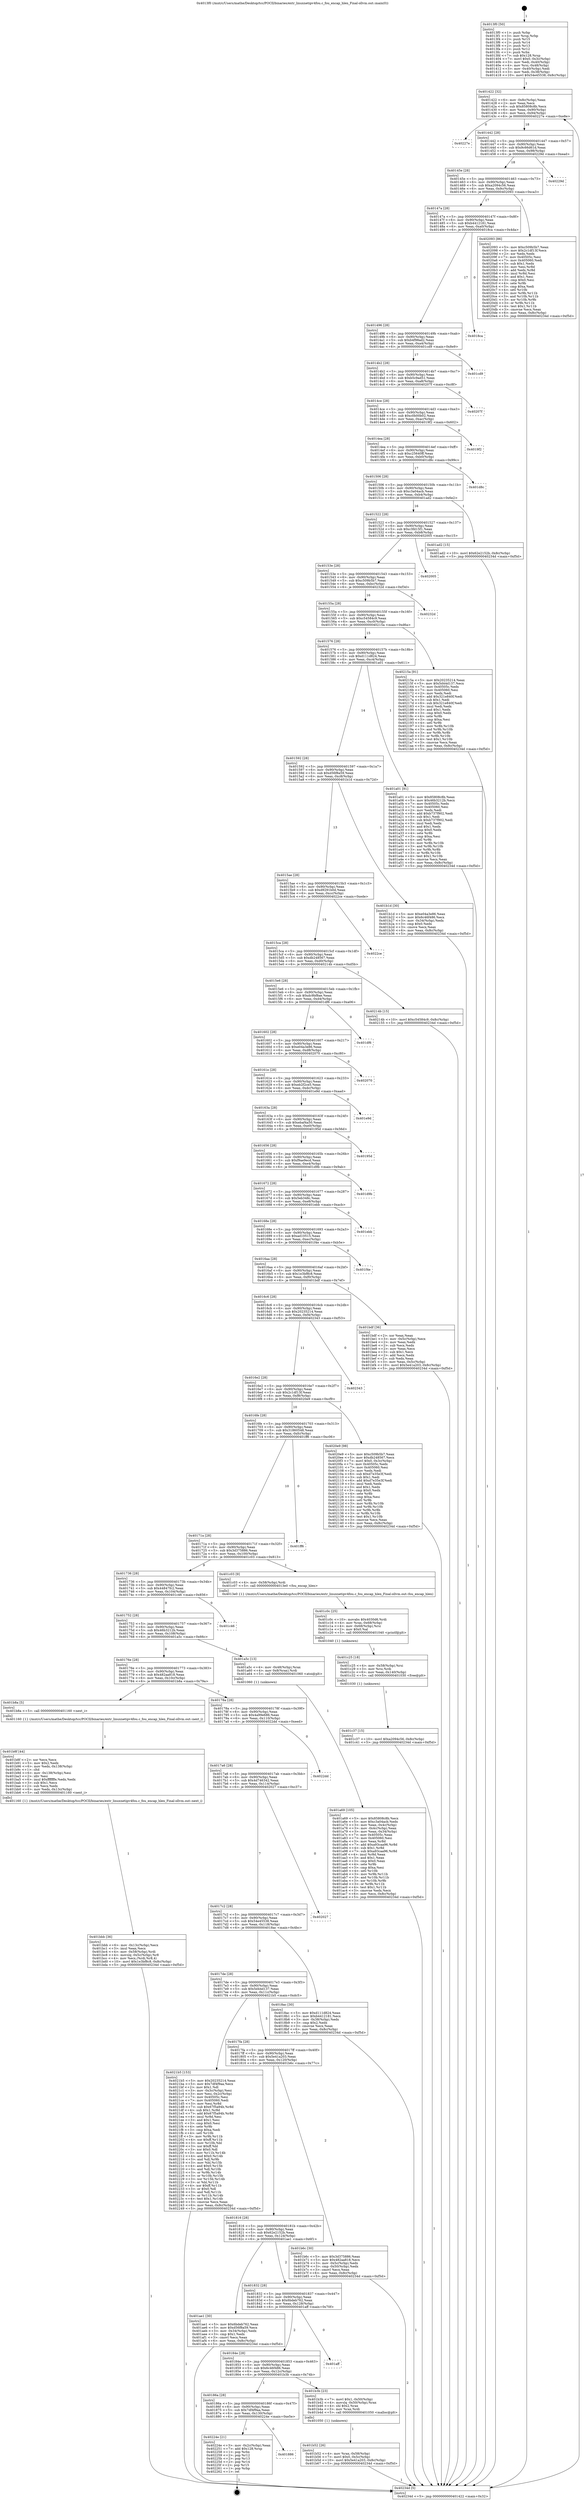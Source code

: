 digraph "0x4013f0" {
  label = "0x4013f0 (/mnt/c/Users/mathe/Desktop/tcc/POCII/binaries/extr_linuxnetipv4fou.c_fou_encap_hlen_Final-ollvm.out::main(0))"
  labelloc = "t"
  node[shape=record]

  Entry [label="",width=0.3,height=0.3,shape=circle,fillcolor=black,style=filled]
  "0x401422" [label="{
     0x401422 [32]\l
     | [instrs]\l
     &nbsp;&nbsp;0x401422 \<+6\>: mov -0x8c(%rbp),%eax\l
     &nbsp;&nbsp;0x401428 \<+2\>: mov %eax,%ecx\l
     &nbsp;&nbsp;0x40142a \<+6\>: sub $0x85808c8b,%ecx\l
     &nbsp;&nbsp;0x401430 \<+6\>: mov %eax,-0x90(%rbp)\l
     &nbsp;&nbsp;0x401436 \<+6\>: mov %ecx,-0x94(%rbp)\l
     &nbsp;&nbsp;0x40143c \<+6\>: je 000000000040227e \<main+0xe8e\>\l
  }"]
  "0x40227e" [label="{
     0x40227e\l
  }", style=dashed]
  "0x401442" [label="{
     0x401442 [28]\l
     | [instrs]\l
     &nbsp;&nbsp;0x401442 \<+5\>: jmp 0000000000401447 \<main+0x57\>\l
     &nbsp;&nbsp;0x401447 \<+6\>: mov -0x90(%rbp),%eax\l
     &nbsp;&nbsp;0x40144d \<+5\>: sub $0x9c66d61d,%eax\l
     &nbsp;&nbsp;0x401452 \<+6\>: mov %eax,-0x98(%rbp)\l
     &nbsp;&nbsp;0x401458 \<+6\>: je 000000000040229d \<main+0xead\>\l
  }"]
  Exit [label="",width=0.3,height=0.3,shape=circle,fillcolor=black,style=filled,peripheries=2]
  "0x40229d" [label="{
     0x40229d\l
  }", style=dashed]
  "0x40145e" [label="{
     0x40145e [28]\l
     | [instrs]\l
     &nbsp;&nbsp;0x40145e \<+5\>: jmp 0000000000401463 \<main+0x73\>\l
     &nbsp;&nbsp;0x401463 \<+6\>: mov -0x90(%rbp),%eax\l
     &nbsp;&nbsp;0x401469 \<+5\>: sub $0xa2094c56,%eax\l
     &nbsp;&nbsp;0x40146e \<+6\>: mov %eax,-0x9c(%rbp)\l
     &nbsp;&nbsp;0x401474 \<+6\>: je 0000000000402093 \<main+0xca3\>\l
  }"]
  "0x401886" [label="{
     0x401886\l
  }", style=dashed]
  "0x402093" [label="{
     0x402093 [86]\l
     | [instrs]\l
     &nbsp;&nbsp;0x402093 \<+5\>: mov $0xc509b5b7,%eax\l
     &nbsp;&nbsp;0x402098 \<+5\>: mov $0x2c1df13f,%ecx\l
     &nbsp;&nbsp;0x40209d \<+2\>: xor %edx,%edx\l
     &nbsp;&nbsp;0x40209f \<+7\>: mov 0x40505c,%esi\l
     &nbsp;&nbsp;0x4020a6 \<+7\>: mov 0x405060,%edi\l
     &nbsp;&nbsp;0x4020ad \<+3\>: sub $0x1,%edx\l
     &nbsp;&nbsp;0x4020b0 \<+3\>: mov %esi,%r8d\l
     &nbsp;&nbsp;0x4020b3 \<+3\>: add %edx,%r8d\l
     &nbsp;&nbsp;0x4020b6 \<+4\>: imul %r8d,%esi\l
     &nbsp;&nbsp;0x4020ba \<+3\>: and $0x1,%esi\l
     &nbsp;&nbsp;0x4020bd \<+3\>: cmp $0x0,%esi\l
     &nbsp;&nbsp;0x4020c0 \<+4\>: sete %r9b\l
     &nbsp;&nbsp;0x4020c4 \<+3\>: cmp $0xa,%edi\l
     &nbsp;&nbsp;0x4020c7 \<+4\>: setl %r10b\l
     &nbsp;&nbsp;0x4020cb \<+3\>: mov %r9b,%r11b\l
     &nbsp;&nbsp;0x4020ce \<+3\>: and %r10b,%r11b\l
     &nbsp;&nbsp;0x4020d1 \<+3\>: xor %r10b,%r9b\l
     &nbsp;&nbsp;0x4020d4 \<+3\>: or %r9b,%r11b\l
     &nbsp;&nbsp;0x4020d7 \<+4\>: test $0x1,%r11b\l
     &nbsp;&nbsp;0x4020db \<+3\>: cmovne %ecx,%eax\l
     &nbsp;&nbsp;0x4020de \<+6\>: mov %eax,-0x8c(%rbp)\l
     &nbsp;&nbsp;0x4020e4 \<+5\>: jmp 000000000040234d \<main+0xf5d\>\l
  }"]
  "0x40147a" [label="{
     0x40147a [28]\l
     | [instrs]\l
     &nbsp;&nbsp;0x40147a \<+5\>: jmp 000000000040147f \<main+0x8f\>\l
     &nbsp;&nbsp;0x40147f \<+6\>: mov -0x90(%rbp),%eax\l
     &nbsp;&nbsp;0x401485 \<+5\>: sub $0xb4412181,%eax\l
     &nbsp;&nbsp;0x40148a \<+6\>: mov %eax,-0xa0(%rbp)\l
     &nbsp;&nbsp;0x401490 \<+6\>: je 00000000004018ca \<main+0x4da\>\l
  }"]
  "0x40224e" [label="{
     0x40224e [21]\l
     | [instrs]\l
     &nbsp;&nbsp;0x40224e \<+3\>: mov -0x2c(%rbp),%eax\l
     &nbsp;&nbsp;0x402251 \<+7\>: add $0x128,%rsp\l
     &nbsp;&nbsp;0x402258 \<+1\>: pop %rbx\l
     &nbsp;&nbsp;0x402259 \<+2\>: pop %r12\l
     &nbsp;&nbsp;0x40225b \<+2\>: pop %r13\l
     &nbsp;&nbsp;0x40225d \<+2\>: pop %r14\l
     &nbsp;&nbsp;0x40225f \<+2\>: pop %r15\l
     &nbsp;&nbsp;0x402261 \<+1\>: pop %rbp\l
     &nbsp;&nbsp;0x402262 \<+1\>: ret\l
  }"]
  "0x4018ca" [label="{
     0x4018ca\l
  }", style=dashed]
  "0x401496" [label="{
     0x401496 [28]\l
     | [instrs]\l
     &nbsp;&nbsp;0x401496 \<+5\>: jmp 000000000040149b \<main+0xab\>\l
     &nbsp;&nbsp;0x40149b \<+6\>: mov -0x90(%rbp),%eax\l
     &nbsp;&nbsp;0x4014a1 \<+5\>: sub $0xb4f98ad2,%eax\l
     &nbsp;&nbsp;0x4014a6 \<+6\>: mov %eax,-0xa4(%rbp)\l
     &nbsp;&nbsp;0x4014ac \<+6\>: je 0000000000401cd9 \<main+0x8e9\>\l
  }"]
  "0x401c37" [label="{
     0x401c37 [15]\l
     | [instrs]\l
     &nbsp;&nbsp;0x401c37 \<+10\>: movl $0xa2094c56,-0x8c(%rbp)\l
     &nbsp;&nbsp;0x401c41 \<+5\>: jmp 000000000040234d \<main+0xf5d\>\l
  }"]
  "0x401cd9" [label="{
     0x401cd9\l
  }", style=dashed]
  "0x4014b2" [label="{
     0x4014b2 [28]\l
     | [instrs]\l
     &nbsp;&nbsp;0x4014b2 \<+5\>: jmp 00000000004014b7 \<main+0xc7\>\l
     &nbsp;&nbsp;0x4014b7 \<+6\>: mov -0x90(%rbp),%eax\l
     &nbsp;&nbsp;0x4014bd \<+5\>: sub $0xb5c9ad51,%eax\l
     &nbsp;&nbsp;0x4014c2 \<+6\>: mov %eax,-0xa8(%rbp)\l
     &nbsp;&nbsp;0x4014c8 \<+6\>: je 000000000040207f \<main+0xc8f\>\l
  }"]
  "0x401c25" [label="{
     0x401c25 [18]\l
     | [instrs]\l
     &nbsp;&nbsp;0x401c25 \<+4\>: mov -0x58(%rbp),%rsi\l
     &nbsp;&nbsp;0x401c29 \<+3\>: mov %rsi,%rdi\l
     &nbsp;&nbsp;0x401c2c \<+6\>: mov %eax,-0x140(%rbp)\l
     &nbsp;&nbsp;0x401c32 \<+5\>: call 0000000000401030 \<free@plt\>\l
     | [calls]\l
     &nbsp;&nbsp;0x401030 \{1\} (unknown)\l
  }"]
  "0x40207f" [label="{
     0x40207f\l
  }", style=dashed]
  "0x4014ce" [label="{
     0x4014ce [28]\l
     | [instrs]\l
     &nbsp;&nbsp;0x4014ce \<+5\>: jmp 00000000004014d3 \<main+0xe3\>\l
     &nbsp;&nbsp;0x4014d3 \<+6\>: mov -0x90(%rbp),%eax\l
     &nbsp;&nbsp;0x4014d9 \<+5\>: sub $0xc0b00b02,%eax\l
     &nbsp;&nbsp;0x4014de \<+6\>: mov %eax,-0xac(%rbp)\l
     &nbsp;&nbsp;0x4014e4 \<+6\>: je 00000000004019f2 \<main+0x602\>\l
  }"]
  "0x401c0c" [label="{
     0x401c0c [25]\l
     | [instrs]\l
     &nbsp;&nbsp;0x401c0c \<+10\>: movabs $0x4030d6,%rdi\l
     &nbsp;&nbsp;0x401c16 \<+4\>: mov %rax,-0x68(%rbp)\l
     &nbsp;&nbsp;0x401c1a \<+4\>: mov -0x68(%rbp),%rsi\l
     &nbsp;&nbsp;0x401c1e \<+2\>: mov $0x0,%al\l
     &nbsp;&nbsp;0x401c20 \<+5\>: call 0000000000401040 \<printf@plt\>\l
     | [calls]\l
     &nbsp;&nbsp;0x401040 \{1\} (unknown)\l
  }"]
  "0x4019f2" [label="{
     0x4019f2\l
  }", style=dashed]
  "0x4014ea" [label="{
     0x4014ea [28]\l
     | [instrs]\l
     &nbsp;&nbsp;0x4014ea \<+5\>: jmp 00000000004014ef \<main+0xff\>\l
     &nbsp;&nbsp;0x4014ef \<+6\>: mov -0x90(%rbp),%eax\l
     &nbsp;&nbsp;0x4014f5 \<+5\>: sub $0xc25640ff,%eax\l
     &nbsp;&nbsp;0x4014fa \<+6\>: mov %eax,-0xb0(%rbp)\l
     &nbsp;&nbsp;0x401500 \<+6\>: je 0000000000401d8c \<main+0x99c\>\l
  }"]
  "0x401bbb" [label="{
     0x401bbb [36]\l
     | [instrs]\l
     &nbsp;&nbsp;0x401bbb \<+6\>: mov -0x13c(%rbp),%ecx\l
     &nbsp;&nbsp;0x401bc1 \<+3\>: imul %eax,%ecx\l
     &nbsp;&nbsp;0x401bc4 \<+4\>: mov -0x58(%rbp),%rdi\l
     &nbsp;&nbsp;0x401bc8 \<+4\>: movslq -0x5c(%rbp),%r8\l
     &nbsp;&nbsp;0x401bcc \<+4\>: mov %ecx,(%rdi,%r8,4)\l
     &nbsp;&nbsp;0x401bd0 \<+10\>: movl $0x1e3bf8c8,-0x8c(%rbp)\l
     &nbsp;&nbsp;0x401bda \<+5\>: jmp 000000000040234d \<main+0xf5d\>\l
  }"]
  "0x401d8c" [label="{
     0x401d8c\l
  }", style=dashed]
  "0x401506" [label="{
     0x401506 [28]\l
     | [instrs]\l
     &nbsp;&nbsp;0x401506 \<+5\>: jmp 000000000040150b \<main+0x11b\>\l
     &nbsp;&nbsp;0x40150b \<+6\>: mov -0x90(%rbp),%eax\l
     &nbsp;&nbsp;0x401511 \<+5\>: sub $0xc3a04acb,%eax\l
     &nbsp;&nbsp;0x401516 \<+6\>: mov %eax,-0xb4(%rbp)\l
     &nbsp;&nbsp;0x40151c \<+6\>: je 0000000000401ad2 \<main+0x6e2\>\l
  }"]
  "0x401b8f" [label="{
     0x401b8f [44]\l
     | [instrs]\l
     &nbsp;&nbsp;0x401b8f \<+2\>: xor %ecx,%ecx\l
     &nbsp;&nbsp;0x401b91 \<+5\>: mov $0x2,%edx\l
     &nbsp;&nbsp;0x401b96 \<+6\>: mov %edx,-0x138(%rbp)\l
     &nbsp;&nbsp;0x401b9c \<+1\>: cltd\l
     &nbsp;&nbsp;0x401b9d \<+6\>: mov -0x138(%rbp),%esi\l
     &nbsp;&nbsp;0x401ba3 \<+2\>: idiv %esi\l
     &nbsp;&nbsp;0x401ba5 \<+6\>: imul $0xfffffffe,%edx,%edx\l
     &nbsp;&nbsp;0x401bab \<+3\>: sub $0x1,%ecx\l
     &nbsp;&nbsp;0x401bae \<+2\>: sub %ecx,%edx\l
     &nbsp;&nbsp;0x401bb0 \<+6\>: mov %edx,-0x13c(%rbp)\l
     &nbsp;&nbsp;0x401bb6 \<+5\>: call 0000000000401160 \<next_i\>\l
     | [calls]\l
     &nbsp;&nbsp;0x401160 \{1\} (/mnt/c/Users/mathe/Desktop/tcc/POCII/binaries/extr_linuxnetipv4fou.c_fou_encap_hlen_Final-ollvm.out::next_i)\l
  }"]
  "0x401ad2" [label="{
     0x401ad2 [15]\l
     | [instrs]\l
     &nbsp;&nbsp;0x401ad2 \<+10\>: movl $0x62e2152b,-0x8c(%rbp)\l
     &nbsp;&nbsp;0x401adc \<+5\>: jmp 000000000040234d \<main+0xf5d\>\l
  }"]
  "0x401522" [label="{
     0x401522 [28]\l
     | [instrs]\l
     &nbsp;&nbsp;0x401522 \<+5\>: jmp 0000000000401527 \<main+0x137\>\l
     &nbsp;&nbsp;0x401527 \<+6\>: mov -0x90(%rbp),%eax\l
     &nbsp;&nbsp;0x40152d \<+5\>: sub $0xc3fd15f1,%eax\l
     &nbsp;&nbsp;0x401532 \<+6\>: mov %eax,-0xb8(%rbp)\l
     &nbsp;&nbsp;0x401538 \<+6\>: je 0000000000402005 \<main+0xc15\>\l
  }"]
  "0x401b52" [label="{
     0x401b52 [26]\l
     | [instrs]\l
     &nbsp;&nbsp;0x401b52 \<+4\>: mov %rax,-0x58(%rbp)\l
     &nbsp;&nbsp;0x401b56 \<+7\>: movl $0x0,-0x5c(%rbp)\l
     &nbsp;&nbsp;0x401b5d \<+10\>: movl $0x5e41a203,-0x8c(%rbp)\l
     &nbsp;&nbsp;0x401b67 \<+5\>: jmp 000000000040234d \<main+0xf5d\>\l
  }"]
  "0x402005" [label="{
     0x402005\l
  }", style=dashed]
  "0x40153e" [label="{
     0x40153e [28]\l
     | [instrs]\l
     &nbsp;&nbsp;0x40153e \<+5\>: jmp 0000000000401543 \<main+0x153\>\l
     &nbsp;&nbsp;0x401543 \<+6\>: mov -0x90(%rbp),%eax\l
     &nbsp;&nbsp;0x401549 \<+5\>: sub $0xc509b5b7,%eax\l
     &nbsp;&nbsp;0x40154e \<+6\>: mov %eax,-0xbc(%rbp)\l
     &nbsp;&nbsp;0x401554 \<+6\>: je 000000000040232d \<main+0xf3d\>\l
  }"]
  "0x40186a" [label="{
     0x40186a [28]\l
     | [instrs]\l
     &nbsp;&nbsp;0x40186a \<+5\>: jmp 000000000040186f \<main+0x47f\>\l
     &nbsp;&nbsp;0x40186f \<+6\>: mov -0x90(%rbp),%eax\l
     &nbsp;&nbsp;0x401875 \<+5\>: sub $0x7df4f9aa,%eax\l
     &nbsp;&nbsp;0x40187a \<+6\>: mov %eax,-0x130(%rbp)\l
     &nbsp;&nbsp;0x401880 \<+6\>: je 000000000040224e \<main+0xe5e\>\l
  }"]
  "0x40232d" [label="{
     0x40232d\l
  }", style=dashed]
  "0x40155a" [label="{
     0x40155a [28]\l
     | [instrs]\l
     &nbsp;&nbsp;0x40155a \<+5\>: jmp 000000000040155f \<main+0x16f\>\l
     &nbsp;&nbsp;0x40155f \<+6\>: mov -0x90(%rbp),%eax\l
     &nbsp;&nbsp;0x401565 \<+5\>: sub $0xc54584c9,%eax\l
     &nbsp;&nbsp;0x40156a \<+6\>: mov %eax,-0xc0(%rbp)\l
     &nbsp;&nbsp;0x401570 \<+6\>: je 000000000040215a \<main+0xd6a\>\l
  }"]
  "0x401b3b" [label="{
     0x401b3b [23]\l
     | [instrs]\l
     &nbsp;&nbsp;0x401b3b \<+7\>: movl $0x1,-0x50(%rbp)\l
     &nbsp;&nbsp;0x401b42 \<+4\>: movslq -0x50(%rbp),%rax\l
     &nbsp;&nbsp;0x401b46 \<+4\>: shl $0x2,%rax\l
     &nbsp;&nbsp;0x401b4a \<+3\>: mov %rax,%rdi\l
     &nbsp;&nbsp;0x401b4d \<+5\>: call 0000000000401050 \<malloc@plt\>\l
     | [calls]\l
     &nbsp;&nbsp;0x401050 \{1\} (unknown)\l
  }"]
  "0x40215a" [label="{
     0x40215a [91]\l
     | [instrs]\l
     &nbsp;&nbsp;0x40215a \<+5\>: mov $0x20235214,%eax\l
     &nbsp;&nbsp;0x40215f \<+5\>: mov $0x5d44d137,%ecx\l
     &nbsp;&nbsp;0x402164 \<+7\>: mov 0x40505c,%edx\l
     &nbsp;&nbsp;0x40216b \<+7\>: mov 0x405060,%esi\l
     &nbsp;&nbsp;0x402172 \<+2\>: mov %edx,%edi\l
     &nbsp;&nbsp;0x402174 \<+6\>: add $0x321e840f,%edi\l
     &nbsp;&nbsp;0x40217a \<+3\>: sub $0x1,%edi\l
     &nbsp;&nbsp;0x40217d \<+6\>: sub $0x321e840f,%edi\l
     &nbsp;&nbsp;0x402183 \<+3\>: imul %edi,%edx\l
     &nbsp;&nbsp;0x402186 \<+3\>: and $0x1,%edx\l
     &nbsp;&nbsp;0x402189 \<+3\>: cmp $0x0,%edx\l
     &nbsp;&nbsp;0x40218c \<+4\>: sete %r8b\l
     &nbsp;&nbsp;0x402190 \<+3\>: cmp $0xa,%esi\l
     &nbsp;&nbsp;0x402193 \<+4\>: setl %r9b\l
     &nbsp;&nbsp;0x402197 \<+3\>: mov %r8b,%r10b\l
     &nbsp;&nbsp;0x40219a \<+3\>: and %r9b,%r10b\l
     &nbsp;&nbsp;0x40219d \<+3\>: xor %r9b,%r8b\l
     &nbsp;&nbsp;0x4021a0 \<+3\>: or %r8b,%r10b\l
     &nbsp;&nbsp;0x4021a3 \<+4\>: test $0x1,%r10b\l
     &nbsp;&nbsp;0x4021a7 \<+3\>: cmovne %ecx,%eax\l
     &nbsp;&nbsp;0x4021aa \<+6\>: mov %eax,-0x8c(%rbp)\l
     &nbsp;&nbsp;0x4021b0 \<+5\>: jmp 000000000040234d \<main+0xf5d\>\l
  }"]
  "0x401576" [label="{
     0x401576 [28]\l
     | [instrs]\l
     &nbsp;&nbsp;0x401576 \<+5\>: jmp 000000000040157b \<main+0x18b\>\l
     &nbsp;&nbsp;0x40157b \<+6\>: mov -0x90(%rbp),%eax\l
     &nbsp;&nbsp;0x401581 \<+5\>: sub $0xd111d824,%eax\l
     &nbsp;&nbsp;0x401586 \<+6\>: mov %eax,-0xc4(%rbp)\l
     &nbsp;&nbsp;0x40158c \<+6\>: je 0000000000401a01 \<main+0x611\>\l
  }"]
  "0x40184e" [label="{
     0x40184e [28]\l
     | [instrs]\l
     &nbsp;&nbsp;0x40184e \<+5\>: jmp 0000000000401853 \<main+0x463\>\l
     &nbsp;&nbsp;0x401853 \<+6\>: mov -0x90(%rbp),%eax\l
     &nbsp;&nbsp;0x401859 \<+5\>: sub $0x6c46f486,%eax\l
     &nbsp;&nbsp;0x40185e \<+6\>: mov %eax,-0x12c(%rbp)\l
     &nbsp;&nbsp;0x401864 \<+6\>: je 0000000000401b3b \<main+0x74b\>\l
  }"]
  "0x401a01" [label="{
     0x401a01 [91]\l
     | [instrs]\l
     &nbsp;&nbsp;0x401a01 \<+5\>: mov $0x85808c8b,%eax\l
     &nbsp;&nbsp;0x401a06 \<+5\>: mov $0x46b3212b,%ecx\l
     &nbsp;&nbsp;0x401a0b \<+7\>: mov 0x40505c,%edx\l
     &nbsp;&nbsp;0x401a12 \<+7\>: mov 0x405060,%esi\l
     &nbsp;&nbsp;0x401a19 \<+2\>: mov %edx,%edi\l
     &nbsp;&nbsp;0x401a1b \<+6\>: add $0xb737f902,%edi\l
     &nbsp;&nbsp;0x401a21 \<+3\>: sub $0x1,%edi\l
     &nbsp;&nbsp;0x401a24 \<+6\>: sub $0xb737f902,%edi\l
     &nbsp;&nbsp;0x401a2a \<+3\>: imul %edi,%edx\l
     &nbsp;&nbsp;0x401a2d \<+3\>: and $0x1,%edx\l
     &nbsp;&nbsp;0x401a30 \<+3\>: cmp $0x0,%edx\l
     &nbsp;&nbsp;0x401a33 \<+4\>: sete %r8b\l
     &nbsp;&nbsp;0x401a37 \<+3\>: cmp $0xa,%esi\l
     &nbsp;&nbsp;0x401a3a \<+4\>: setl %r9b\l
     &nbsp;&nbsp;0x401a3e \<+3\>: mov %r8b,%r10b\l
     &nbsp;&nbsp;0x401a41 \<+3\>: and %r9b,%r10b\l
     &nbsp;&nbsp;0x401a44 \<+3\>: xor %r9b,%r8b\l
     &nbsp;&nbsp;0x401a47 \<+3\>: or %r8b,%r10b\l
     &nbsp;&nbsp;0x401a4a \<+4\>: test $0x1,%r10b\l
     &nbsp;&nbsp;0x401a4e \<+3\>: cmovne %ecx,%eax\l
     &nbsp;&nbsp;0x401a51 \<+6\>: mov %eax,-0x8c(%rbp)\l
     &nbsp;&nbsp;0x401a57 \<+5\>: jmp 000000000040234d \<main+0xf5d\>\l
  }"]
  "0x401592" [label="{
     0x401592 [28]\l
     | [instrs]\l
     &nbsp;&nbsp;0x401592 \<+5\>: jmp 0000000000401597 \<main+0x1a7\>\l
     &nbsp;&nbsp;0x401597 \<+6\>: mov -0x90(%rbp),%eax\l
     &nbsp;&nbsp;0x40159d \<+5\>: sub $0xd56f8a59,%eax\l
     &nbsp;&nbsp;0x4015a2 \<+6\>: mov %eax,-0xc8(%rbp)\l
     &nbsp;&nbsp;0x4015a8 \<+6\>: je 0000000000401b1d \<main+0x72d\>\l
  }"]
  "0x401aff" [label="{
     0x401aff\l
  }", style=dashed]
  "0x401b1d" [label="{
     0x401b1d [30]\l
     | [instrs]\l
     &nbsp;&nbsp;0x401b1d \<+5\>: mov $0xe04a3e86,%eax\l
     &nbsp;&nbsp;0x401b22 \<+5\>: mov $0x6c46f486,%ecx\l
     &nbsp;&nbsp;0x401b27 \<+3\>: mov -0x34(%rbp),%edx\l
     &nbsp;&nbsp;0x401b2a \<+3\>: cmp $0x0,%edx\l
     &nbsp;&nbsp;0x401b2d \<+3\>: cmove %ecx,%eax\l
     &nbsp;&nbsp;0x401b30 \<+6\>: mov %eax,-0x8c(%rbp)\l
     &nbsp;&nbsp;0x401b36 \<+5\>: jmp 000000000040234d \<main+0xf5d\>\l
  }"]
  "0x4015ae" [label="{
     0x4015ae [28]\l
     | [instrs]\l
     &nbsp;&nbsp;0x4015ae \<+5\>: jmp 00000000004015b3 \<main+0x1c3\>\l
     &nbsp;&nbsp;0x4015b3 \<+6\>: mov -0x90(%rbp),%eax\l
     &nbsp;&nbsp;0x4015b9 \<+5\>: sub $0xd9291b0d,%eax\l
     &nbsp;&nbsp;0x4015be \<+6\>: mov %eax,-0xcc(%rbp)\l
     &nbsp;&nbsp;0x4015c4 \<+6\>: je 00000000004022ce \<main+0xede\>\l
  }"]
  "0x401832" [label="{
     0x401832 [28]\l
     | [instrs]\l
     &nbsp;&nbsp;0x401832 \<+5\>: jmp 0000000000401837 \<main+0x447\>\l
     &nbsp;&nbsp;0x401837 \<+6\>: mov -0x90(%rbp),%eax\l
     &nbsp;&nbsp;0x40183d \<+5\>: sub $0x6bdeb762,%eax\l
     &nbsp;&nbsp;0x401842 \<+6\>: mov %eax,-0x128(%rbp)\l
     &nbsp;&nbsp;0x401848 \<+6\>: je 0000000000401aff \<main+0x70f\>\l
  }"]
  "0x4022ce" [label="{
     0x4022ce\l
  }", style=dashed]
  "0x4015ca" [label="{
     0x4015ca [28]\l
     | [instrs]\l
     &nbsp;&nbsp;0x4015ca \<+5\>: jmp 00000000004015cf \<main+0x1df\>\l
     &nbsp;&nbsp;0x4015cf \<+6\>: mov -0x90(%rbp),%eax\l
     &nbsp;&nbsp;0x4015d5 \<+5\>: sub $0xdb248567,%eax\l
     &nbsp;&nbsp;0x4015da \<+6\>: mov %eax,-0xd0(%rbp)\l
     &nbsp;&nbsp;0x4015e0 \<+6\>: je 000000000040214b \<main+0xd5b\>\l
  }"]
  "0x401ae1" [label="{
     0x401ae1 [30]\l
     | [instrs]\l
     &nbsp;&nbsp;0x401ae1 \<+5\>: mov $0x6bdeb762,%eax\l
     &nbsp;&nbsp;0x401ae6 \<+5\>: mov $0xd56f8a59,%ecx\l
     &nbsp;&nbsp;0x401aeb \<+3\>: mov -0x34(%rbp),%edx\l
     &nbsp;&nbsp;0x401aee \<+3\>: cmp $0x1,%edx\l
     &nbsp;&nbsp;0x401af1 \<+3\>: cmovl %ecx,%eax\l
     &nbsp;&nbsp;0x401af4 \<+6\>: mov %eax,-0x8c(%rbp)\l
     &nbsp;&nbsp;0x401afa \<+5\>: jmp 000000000040234d \<main+0xf5d\>\l
  }"]
  "0x40214b" [label="{
     0x40214b [15]\l
     | [instrs]\l
     &nbsp;&nbsp;0x40214b \<+10\>: movl $0xc54584c9,-0x8c(%rbp)\l
     &nbsp;&nbsp;0x402155 \<+5\>: jmp 000000000040234d \<main+0xf5d\>\l
  }"]
  "0x4015e6" [label="{
     0x4015e6 [28]\l
     | [instrs]\l
     &nbsp;&nbsp;0x4015e6 \<+5\>: jmp 00000000004015eb \<main+0x1fb\>\l
     &nbsp;&nbsp;0x4015eb \<+6\>: mov -0x90(%rbp),%eax\l
     &nbsp;&nbsp;0x4015f1 \<+5\>: sub $0xdc9bf8ae,%eax\l
     &nbsp;&nbsp;0x4015f6 \<+6\>: mov %eax,-0xd4(%rbp)\l
     &nbsp;&nbsp;0x4015fc \<+6\>: je 0000000000401df6 \<main+0xa06\>\l
  }"]
  "0x401816" [label="{
     0x401816 [28]\l
     | [instrs]\l
     &nbsp;&nbsp;0x401816 \<+5\>: jmp 000000000040181b \<main+0x42b\>\l
     &nbsp;&nbsp;0x40181b \<+6\>: mov -0x90(%rbp),%eax\l
     &nbsp;&nbsp;0x401821 \<+5\>: sub $0x62e2152b,%eax\l
     &nbsp;&nbsp;0x401826 \<+6\>: mov %eax,-0x124(%rbp)\l
     &nbsp;&nbsp;0x40182c \<+6\>: je 0000000000401ae1 \<main+0x6f1\>\l
  }"]
  "0x401df6" [label="{
     0x401df6\l
  }", style=dashed]
  "0x401602" [label="{
     0x401602 [28]\l
     | [instrs]\l
     &nbsp;&nbsp;0x401602 \<+5\>: jmp 0000000000401607 \<main+0x217\>\l
     &nbsp;&nbsp;0x401607 \<+6\>: mov -0x90(%rbp),%eax\l
     &nbsp;&nbsp;0x40160d \<+5\>: sub $0xe04a3e86,%eax\l
     &nbsp;&nbsp;0x401612 \<+6\>: mov %eax,-0xd8(%rbp)\l
     &nbsp;&nbsp;0x401618 \<+6\>: je 0000000000402070 \<main+0xc80\>\l
  }"]
  "0x401b6c" [label="{
     0x401b6c [30]\l
     | [instrs]\l
     &nbsp;&nbsp;0x401b6c \<+5\>: mov $0x3d375886,%eax\l
     &nbsp;&nbsp;0x401b71 \<+5\>: mov $0x482aa818,%ecx\l
     &nbsp;&nbsp;0x401b76 \<+3\>: mov -0x5c(%rbp),%edx\l
     &nbsp;&nbsp;0x401b79 \<+3\>: cmp -0x50(%rbp),%edx\l
     &nbsp;&nbsp;0x401b7c \<+3\>: cmovl %ecx,%eax\l
     &nbsp;&nbsp;0x401b7f \<+6\>: mov %eax,-0x8c(%rbp)\l
     &nbsp;&nbsp;0x401b85 \<+5\>: jmp 000000000040234d \<main+0xf5d\>\l
  }"]
  "0x402070" [label="{
     0x402070\l
  }", style=dashed]
  "0x40161e" [label="{
     0x40161e [28]\l
     | [instrs]\l
     &nbsp;&nbsp;0x40161e \<+5\>: jmp 0000000000401623 \<main+0x233\>\l
     &nbsp;&nbsp;0x401623 \<+6\>: mov -0x90(%rbp),%eax\l
     &nbsp;&nbsp;0x401629 \<+5\>: sub $0xeb2f2ce5,%eax\l
     &nbsp;&nbsp;0x40162e \<+6\>: mov %eax,-0xdc(%rbp)\l
     &nbsp;&nbsp;0x401634 \<+6\>: je 0000000000401e9d \<main+0xaad\>\l
  }"]
  "0x4017fa" [label="{
     0x4017fa [28]\l
     | [instrs]\l
     &nbsp;&nbsp;0x4017fa \<+5\>: jmp 00000000004017ff \<main+0x40f\>\l
     &nbsp;&nbsp;0x4017ff \<+6\>: mov -0x90(%rbp),%eax\l
     &nbsp;&nbsp;0x401805 \<+5\>: sub $0x5e41a203,%eax\l
     &nbsp;&nbsp;0x40180a \<+6\>: mov %eax,-0x120(%rbp)\l
     &nbsp;&nbsp;0x401810 \<+6\>: je 0000000000401b6c \<main+0x77c\>\l
  }"]
  "0x401e9d" [label="{
     0x401e9d\l
  }", style=dashed]
  "0x40163a" [label="{
     0x40163a [28]\l
     | [instrs]\l
     &nbsp;&nbsp;0x40163a \<+5\>: jmp 000000000040163f \<main+0x24f\>\l
     &nbsp;&nbsp;0x40163f \<+6\>: mov -0x90(%rbp),%eax\l
     &nbsp;&nbsp;0x401645 \<+5\>: sub $0xebaf4a50,%eax\l
     &nbsp;&nbsp;0x40164a \<+6\>: mov %eax,-0xe0(%rbp)\l
     &nbsp;&nbsp;0x401650 \<+6\>: je 000000000040195d \<main+0x56d\>\l
  }"]
  "0x4021b5" [label="{
     0x4021b5 [153]\l
     | [instrs]\l
     &nbsp;&nbsp;0x4021b5 \<+5\>: mov $0x20235214,%eax\l
     &nbsp;&nbsp;0x4021ba \<+5\>: mov $0x7df4f9aa,%ecx\l
     &nbsp;&nbsp;0x4021bf \<+2\>: mov $0x1,%dl\l
     &nbsp;&nbsp;0x4021c1 \<+3\>: mov -0x3c(%rbp),%esi\l
     &nbsp;&nbsp;0x4021c4 \<+3\>: mov %esi,-0x2c(%rbp)\l
     &nbsp;&nbsp;0x4021c7 \<+7\>: mov 0x40505c,%esi\l
     &nbsp;&nbsp;0x4021ce \<+7\>: mov 0x405060,%edi\l
     &nbsp;&nbsp;0x4021d5 \<+3\>: mov %esi,%r8d\l
     &nbsp;&nbsp;0x4021d8 \<+7\>: sub $0x67f5a94b,%r8d\l
     &nbsp;&nbsp;0x4021df \<+4\>: sub $0x1,%r8d\l
     &nbsp;&nbsp;0x4021e3 \<+7\>: add $0x67f5a94b,%r8d\l
     &nbsp;&nbsp;0x4021ea \<+4\>: imul %r8d,%esi\l
     &nbsp;&nbsp;0x4021ee \<+3\>: and $0x1,%esi\l
     &nbsp;&nbsp;0x4021f1 \<+3\>: cmp $0x0,%esi\l
     &nbsp;&nbsp;0x4021f4 \<+4\>: sete %r9b\l
     &nbsp;&nbsp;0x4021f8 \<+3\>: cmp $0xa,%edi\l
     &nbsp;&nbsp;0x4021fb \<+4\>: setl %r10b\l
     &nbsp;&nbsp;0x4021ff \<+3\>: mov %r9b,%r11b\l
     &nbsp;&nbsp;0x402202 \<+4\>: xor $0xff,%r11b\l
     &nbsp;&nbsp;0x402206 \<+3\>: mov %r10b,%bl\l
     &nbsp;&nbsp;0x402209 \<+3\>: xor $0xff,%bl\l
     &nbsp;&nbsp;0x40220c \<+3\>: xor $0x0,%dl\l
     &nbsp;&nbsp;0x40220f \<+3\>: mov %r11b,%r14b\l
     &nbsp;&nbsp;0x402212 \<+4\>: and $0x0,%r14b\l
     &nbsp;&nbsp;0x402216 \<+3\>: and %dl,%r9b\l
     &nbsp;&nbsp;0x402219 \<+3\>: mov %bl,%r15b\l
     &nbsp;&nbsp;0x40221c \<+4\>: and $0x0,%r15b\l
     &nbsp;&nbsp;0x402220 \<+3\>: and %dl,%r10b\l
     &nbsp;&nbsp;0x402223 \<+3\>: or %r9b,%r14b\l
     &nbsp;&nbsp;0x402226 \<+3\>: or %r10b,%r15b\l
     &nbsp;&nbsp;0x402229 \<+3\>: xor %r15b,%r14b\l
     &nbsp;&nbsp;0x40222c \<+3\>: or %bl,%r11b\l
     &nbsp;&nbsp;0x40222f \<+4\>: xor $0xff,%r11b\l
     &nbsp;&nbsp;0x402233 \<+3\>: or $0x0,%dl\l
     &nbsp;&nbsp;0x402236 \<+3\>: and %dl,%r11b\l
     &nbsp;&nbsp;0x402239 \<+3\>: or %r11b,%r14b\l
     &nbsp;&nbsp;0x40223c \<+4\>: test $0x1,%r14b\l
     &nbsp;&nbsp;0x402240 \<+3\>: cmovne %ecx,%eax\l
     &nbsp;&nbsp;0x402243 \<+6\>: mov %eax,-0x8c(%rbp)\l
     &nbsp;&nbsp;0x402249 \<+5\>: jmp 000000000040234d \<main+0xf5d\>\l
  }"]
  "0x40195d" [label="{
     0x40195d\l
  }", style=dashed]
  "0x401656" [label="{
     0x401656 [28]\l
     | [instrs]\l
     &nbsp;&nbsp;0x401656 \<+5\>: jmp 000000000040165b \<main+0x26b\>\l
     &nbsp;&nbsp;0x40165b \<+6\>: mov -0x90(%rbp),%eax\l
     &nbsp;&nbsp;0x401661 \<+5\>: sub $0xf9ae9ecd,%eax\l
     &nbsp;&nbsp;0x401666 \<+6\>: mov %eax,-0xe4(%rbp)\l
     &nbsp;&nbsp;0x40166c \<+6\>: je 0000000000401d9b \<main+0x9ab\>\l
  }"]
  "0x401a69" [label="{
     0x401a69 [105]\l
     | [instrs]\l
     &nbsp;&nbsp;0x401a69 \<+5\>: mov $0x85808c8b,%ecx\l
     &nbsp;&nbsp;0x401a6e \<+5\>: mov $0xc3a04acb,%edx\l
     &nbsp;&nbsp;0x401a73 \<+3\>: mov %eax,-0x4c(%rbp)\l
     &nbsp;&nbsp;0x401a76 \<+3\>: mov -0x4c(%rbp),%eax\l
     &nbsp;&nbsp;0x401a79 \<+3\>: mov %eax,-0x34(%rbp)\l
     &nbsp;&nbsp;0x401a7c \<+7\>: mov 0x40505c,%eax\l
     &nbsp;&nbsp;0x401a83 \<+7\>: mov 0x405060,%esi\l
     &nbsp;&nbsp;0x401a8a \<+3\>: mov %eax,%r8d\l
     &nbsp;&nbsp;0x401a8d \<+7\>: add $0xa93caa96,%r8d\l
     &nbsp;&nbsp;0x401a94 \<+4\>: sub $0x1,%r8d\l
     &nbsp;&nbsp;0x401a98 \<+7\>: sub $0xa93caa96,%r8d\l
     &nbsp;&nbsp;0x401a9f \<+4\>: imul %r8d,%eax\l
     &nbsp;&nbsp;0x401aa3 \<+3\>: and $0x1,%eax\l
     &nbsp;&nbsp;0x401aa6 \<+3\>: cmp $0x0,%eax\l
     &nbsp;&nbsp;0x401aa9 \<+4\>: sete %r9b\l
     &nbsp;&nbsp;0x401aad \<+3\>: cmp $0xa,%esi\l
     &nbsp;&nbsp;0x401ab0 \<+4\>: setl %r10b\l
     &nbsp;&nbsp;0x401ab4 \<+3\>: mov %r9b,%r11b\l
     &nbsp;&nbsp;0x401ab7 \<+3\>: and %r10b,%r11b\l
     &nbsp;&nbsp;0x401aba \<+3\>: xor %r10b,%r9b\l
     &nbsp;&nbsp;0x401abd \<+3\>: or %r9b,%r11b\l
     &nbsp;&nbsp;0x401ac0 \<+4\>: test $0x1,%r11b\l
     &nbsp;&nbsp;0x401ac4 \<+3\>: cmovne %edx,%ecx\l
     &nbsp;&nbsp;0x401ac7 \<+6\>: mov %ecx,-0x8c(%rbp)\l
     &nbsp;&nbsp;0x401acd \<+5\>: jmp 000000000040234d \<main+0xf5d\>\l
  }"]
  "0x401d9b" [label="{
     0x401d9b\l
  }", style=dashed]
  "0x401672" [label="{
     0x401672 [28]\l
     | [instrs]\l
     &nbsp;&nbsp;0x401672 \<+5\>: jmp 0000000000401677 \<main+0x287\>\l
     &nbsp;&nbsp;0x401677 \<+6\>: mov -0x90(%rbp),%eax\l
     &nbsp;&nbsp;0x40167d \<+5\>: sub $0x5eb348c,%eax\l
     &nbsp;&nbsp;0x401682 \<+6\>: mov %eax,-0xe8(%rbp)\l
     &nbsp;&nbsp;0x401688 \<+6\>: je 0000000000401ebb \<main+0xacb\>\l
  }"]
  "0x4013f0" [label="{
     0x4013f0 [50]\l
     | [instrs]\l
     &nbsp;&nbsp;0x4013f0 \<+1\>: push %rbp\l
     &nbsp;&nbsp;0x4013f1 \<+3\>: mov %rsp,%rbp\l
     &nbsp;&nbsp;0x4013f4 \<+2\>: push %r15\l
     &nbsp;&nbsp;0x4013f6 \<+2\>: push %r14\l
     &nbsp;&nbsp;0x4013f8 \<+2\>: push %r13\l
     &nbsp;&nbsp;0x4013fa \<+2\>: push %r12\l
     &nbsp;&nbsp;0x4013fc \<+1\>: push %rbx\l
     &nbsp;&nbsp;0x4013fd \<+7\>: sub $0x128,%rsp\l
     &nbsp;&nbsp;0x401404 \<+7\>: movl $0x0,-0x3c(%rbp)\l
     &nbsp;&nbsp;0x40140b \<+3\>: mov %edi,-0x40(%rbp)\l
     &nbsp;&nbsp;0x40140e \<+4\>: mov %rsi,-0x48(%rbp)\l
     &nbsp;&nbsp;0x401412 \<+3\>: mov -0x40(%rbp),%edi\l
     &nbsp;&nbsp;0x401415 \<+3\>: mov %edi,-0x38(%rbp)\l
     &nbsp;&nbsp;0x401418 \<+10\>: movl $0x54e45538,-0x8c(%rbp)\l
  }"]
  "0x401ebb" [label="{
     0x401ebb\l
  }", style=dashed]
  "0x40168e" [label="{
     0x40168e [28]\l
     | [instrs]\l
     &nbsp;&nbsp;0x40168e \<+5\>: jmp 0000000000401693 \<main+0x2a3\>\l
     &nbsp;&nbsp;0x401693 \<+6\>: mov -0x90(%rbp),%eax\l
     &nbsp;&nbsp;0x401699 \<+5\>: sub $0xad10515,%eax\l
     &nbsp;&nbsp;0x40169e \<+6\>: mov %eax,-0xec(%rbp)\l
     &nbsp;&nbsp;0x4016a4 \<+6\>: je 0000000000401f4e \<main+0xb5e\>\l
  }"]
  "0x40234d" [label="{
     0x40234d [5]\l
     | [instrs]\l
     &nbsp;&nbsp;0x40234d \<+5\>: jmp 0000000000401422 \<main+0x32\>\l
  }"]
  "0x401f4e" [label="{
     0x401f4e\l
  }", style=dashed]
  "0x4016aa" [label="{
     0x4016aa [28]\l
     | [instrs]\l
     &nbsp;&nbsp;0x4016aa \<+5\>: jmp 00000000004016af \<main+0x2bf\>\l
     &nbsp;&nbsp;0x4016af \<+6\>: mov -0x90(%rbp),%eax\l
     &nbsp;&nbsp;0x4016b5 \<+5\>: sub $0x1e3bf8c8,%eax\l
     &nbsp;&nbsp;0x4016ba \<+6\>: mov %eax,-0xf0(%rbp)\l
     &nbsp;&nbsp;0x4016c0 \<+6\>: je 0000000000401bdf \<main+0x7ef\>\l
  }"]
  "0x4017de" [label="{
     0x4017de [28]\l
     | [instrs]\l
     &nbsp;&nbsp;0x4017de \<+5\>: jmp 00000000004017e3 \<main+0x3f3\>\l
     &nbsp;&nbsp;0x4017e3 \<+6\>: mov -0x90(%rbp),%eax\l
     &nbsp;&nbsp;0x4017e9 \<+5\>: sub $0x5d44d137,%eax\l
     &nbsp;&nbsp;0x4017ee \<+6\>: mov %eax,-0x11c(%rbp)\l
     &nbsp;&nbsp;0x4017f4 \<+6\>: je 00000000004021b5 \<main+0xdc5\>\l
  }"]
  "0x401bdf" [label="{
     0x401bdf [36]\l
     | [instrs]\l
     &nbsp;&nbsp;0x401bdf \<+2\>: xor %eax,%eax\l
     &nbsp;&nbsp;0x401be1 \<+3\>: mov -0x5c(%rbp),%ecx\l
     &nbsp;&nbsp;0x401be4 \<+2\>: mov %eax,%edx\l
     &nbsp;&nbsp;0x401be6 \<+2\>: sub %ecx,%edx\l
     &nbsp;&nbsp;0x401be8 \<+2\>: mov %eax,%ecx\l
     &nbsp;&nbsp;0x401bea \<+3\>: sub $0x1,%ecx\l
     &nbsp;&nbsp;0x401bed \<+2\>: add %ecx,%edx\l
     &nbsp;&nbsp;0x401bef \<+2\>: sub %edx,%eax\l
     &nbsp;&nbsp;0x401bf1 \<+3\>: mov %eax,-0x5c(%rbp)\l
     &nbsp;&nbsp;0x401bf4 \<+10\>: movl $0x5e41a203,-0x8c(%rbp)\l
     &nbsp;&nbsp;0x401bfe \<+5\>: jmp 000000000040234d \<main+0xf5d\>\l
  }"]
  "0x4016c6" [label="{
     0x4016c6 [28]\l
     | [instrs]\l
     &nbsp;&nbsp;0x4016c6 \<+5\>: jmp 00000000004016cb \<main+0x2db\>\l
     &nbsp;&nbsp;0x4016cb \<+6\>: mov -0x90(%rbp),%eax\l
     &nbsp;&nbsp;0x4016d1 \<+5\>: sub $0x20235214,%eax\l
     &nbsp;&nbsp;0x4016d6 \<+6\>: mov %eax,-0xf4(%rbp)\l
     &nbsp;&nbsp;0x4016dc \<+6\>: je 0000000000402343 \<main+0xf53\>\l
  }"]
  "0x4018ac" [label="{
     0x4018ac [30]\l
     | [instrs]\l
     &nbsp;&nbsp;0x4018ac \<+5\>: mov $0xd111d824,%eax\l
     &nbsp;&nbsp;0x4018b1 \<+5\>: mov $0xb4412181,%ecx\l
     &nbsp;&nbsp;0x4018b6 \<+3\>: mov -0x38(%rbp),%edx\l
     &nbsp;&nbsp;0x4018b9 \<+3\>: cmp $0x2,%edx\l
     &nbsp;&nbsp;0x4018bc \<+3\>: cmovne %ecx,%eax\l
     &nbsp;&nbsp;0x4018bf \<+6\>: mov %eax,-0x8c(%rbp)\l
     &nbsp;&nbsp;0x4018c5 \<+5\>: jmp 000000000040234d \<main+0xf5d\>\l
  }"]
  "0x402343" [label="{
     0x402343\l
  }", style=dashed]
  "0x4016e2" [label="{
     0x4016e2 [28]\l
     | [instrs]\l
     &nbsp;&nbsp;0x4016e2 \<+5\>: jmp 00000000004016e7 \<main+0x2f7\>\l
     &nbsp;&nbsp;0x4016e7 \<+6\>: mov -0x90(%rbp),%eax\l
     &nbsp;&nbsp;0x4016ed \<+5\>: sub $0x2c1df13f,%eax\l
     &nbsp;&nbsp;0x4016f2 \<+6\>: mov %eax,-0xf8(%rbp)\l
     &nbsp;&nbsp;0x4016f8 \<+6\>: je 00000000004020e9 \<main+0xcf9\>\l
  }"]
  "0x4017c2" [label="{
     0x4017c2 [28]\l
     | [instrs]\l
     &nbsp;&nbsp;0x4017c2 \<+5\>: jmp 00000000004017c7 \<main+0x3d7\>\l
     &nbsp;&nbsp;0x4017c7 \<+6\>: mov -0x90(%rbp),%eax\l
     &nbsp;&nbsp;0x4017cd \<+5\>: sub $0x54e45538,%eax\l
     &nbsp;&nbsp;0x4017d2 \<+6\>: mov %eax,-0x118(%rbp)\l
     &nbsp;&nbsp;0x4017d8 \<+6\>: je 00000000004018ac \<main+0x4bc\>\l
  }"]
  "0x4020e9" [label="{
     0x4020e9 [98]\l
     | [instrs]\l
     &nbsp;&nbsp;0x4020e9 \<+5\>: mov $0xc509b5b7,%eax\l
     &nbsp;&nbsp;0x4020ee \<+5\>: mov $0xdb248567,%ecx\l
     &nbsp;&nbsp;0x4020f3 \<+7\>: movl $0x0,-0x3c(%rbp)\l
     &nbsp;&nbsp;0x4020fa \<+7\>: mov 0x40505c,%edx\l
     &nbsp;&nbsp;0x402101 \<+7\>: mov 0x405060,%esi\l
     &nbsp;&nbsp;0x402108 \<+2\>: mov %edx,%edi\l
     &nbsp;&nbsp;0x40210a \<+6\>: sub $0xd7e35e3f,%edi\l
     &nbsp;&nbsp;0x402110 \<+3\>: sub $0x1,%edi\l
     &nbsp;&nbsp;0x402113 \<+6\>: add $0xd7e35e3f,%edi\l
     &nbsp;&nbsp;0x402119 \<+3\>: imul %edi,%edx\l
     &nbsp;&nbsp;0x40211c \<+3\>: and $0x1,%edx\l
     &nbsp;&nbsp;0x40211f \<+3\>: cmp $0x0,%edx\l
     &nbsp;&nbsp;0x402122 \<+4\>: sete %r8b\l
     &nbsp;&nbsp;0x402126 \<+3\>: cmp $0xa,%esi\l
     &nbsp;&nbsp;0x402129 \<+4\>: setl %r9b\l
     &nbsp;&nbsp;0x40212d \<+3\>: mov %r8b,%r10b\l
     &nbsp;&nbsp;0x402130 \<+3\>: and %r9b,%r10b\l
     &nbsp;&nbsp;0x402133 \<+3\>: xor %r9b,%r8b\l
     &nbsp;&nbsp;0x402136 \<+3\>: or %r8b,%r10b\l
     &nbsp;&nbsp;0x402139 \<+4\>: test $0x1,%r10b\l
     &nbsp;&nbsp;0x40213d \<+3\>: cmovne %ecx,%eax\l
     &nbsp;&nbsp;0x402140 \<+6\>: mov %eax,-0x8c(%rbp)\l
     &nbsp;&nbsp;0x402146 \<+5\>: jmp 000000000040234d \<main+0xf5d\>\l
  }"]
  "0x4016fe" [label="{
     0x4016fe [28]\l
     | [instrs]\l
     &nbsp;&nbsp;0x4016fe \<+5\>: jmp 0000000000401703 \<main+0x313\>\l
     &nbsp;&nbsp;0x401703 \<+6\>: mov -0x90(%rbp),%eax\l
     &nbsp;&nbsp;0x401709 \<+5\>: sub $0x31860548,%eax\l
     &nbsp;&nbsp;0x40170e \<+6\>: mov %eax,-0xfc(%rbp)\l
     &nbsp;&nbsp;0x401714 \<+6\>: je 0000000000401ff6 \<main+0xc06\>\l
  }"]
  "0x402027" [label="{
     0x402027\l
  }", style=dashed]
  "0x401ff6" [label="{
     0x401ff6\l
  }", style=dashed]
  "0x40171a" [label="{
     0x40171a [28]\l
     | [instrs]\l
     &nbsp;&nbsp;0x40171a \<+5\>: jmp 000000000040171f \<main+0x32f\>\l
     &nbsp;&nbsp;0x40171f \<+6\>: mov -0x90(%rbp),%eax\l
     &nbsp;&nbsp;0x401725 \<+5\>: sub $0x3d375886,%eax\l
     &nbsp;&nbsp;0x40172a \<+6\>: mov %eax,-0x100(%rbp)\l
     &nbsp;&nbsp;0x401730 \<+6\>: je 0000000000401c03 \<main+0x813\>\l
  }"]
  "0x4017a6" [label="{
     0x4017a6 [28]\l
     | [instrs]\l
     &nbsp;&nbsp;0x4017a6 \<+5\>: jmp 00000000004017ab \<main+0x3bb\>\l
     &nbsp;&nbsp;0x4017ab \<+6\>: mov -0x90(%rbp),%eax\l
     &nbsp;&nbsp;0x4017b1 \<+5\>: sub $0x4d746342,%eax\l
     &nbsp;&nbsp;0x4017b6 \<+6\>: mov %eax,-0x114(%rbp)\l
     &nbsp;&nbsp;0x4017bc \<+6\>: je 0000000000402027 \<main+0xc37\>\l
  }"]
  "0x401c03" [label="{
     0x401c03 [9]\l
     | [instrs]\l
     &nbsp;&nbsp;0x401c03 \<+4\>: mov -0x58(%rbp),%rdi\l
     &nbsp;&nbsp;0x401c07 \<+5\>: call 00000000004013e0 \<fou_encap_hlen\>\l
     | [calls]\l
     &nbsp;&nbsp;0x4013e0 \{1\} (/mnt/c/Users/mathe/Desktop/tcc/POCII/binaries/extr_linuxnetipv4fou.c_fou_encap_hlen_Final-ollvm.out::fou_encap_hlen)\l
  }"]
  "0x401736" [label="{
     0x401736 [28]\l
     | [instrs]\l
     &nbsp;&nbsp;0x401736 \<+5\>: jmp 000000000040173b \<main+0x34b\>\l
     &nbsp;&nbsp;0x40173b \<+6\>: mov -0x90(%rbp),%eax\l
     &nbsp;&nbsp;0x401741 \<+5\>: sub $0x44847fc2,%eax\l
     &nbsp;&nbsp;0x401746 \<+6\>: mov %eax,-0x104(%rbp)\l
     &nbsp;&nbsp;0x40174c \<+6\>: je 0000000000401c46 \<main+0x856\>\l
  }"]
  "0x4022dd" [label="{
     0x4022dd\l
  }", style=dashed]
  "0x401c46" [label="{
     0x401c46\l
  }", style=dashed]
  "0x401752" [label="{
     0x401752 [28]\l
     | [instrs]\l
     &nbsp;&nbsp;0x401752 \<+5\>: jmp 0000000000401757 \<main+0x367\>\l
     &nbsp;&nbsp;0x401757 \<+6\>: mov -0x90(%rbp),%eax\l
     &nbsp;&nbsp;0x40175d \<+5\>: sub $0x46b3212b,%eax\l
     &nbsp;&nbsp;0x401762 \<+6\>: mov %eax,-0x108(%rbp)\l
     &nbsp;&nbsp;0x401768 \<+6\>: je 0000000000401a5c \<main+0x66c\>\l
  }"]
  "0x40178a" [label="{
     0x40178a [28]\l
     | [instrs]\l
     &nbsp;&nbsp;0x40178a \<+5\>: jmp 000000000040178f \<main+0x39f\>\l
     &nbsp;&nbsp;0x40178f \<+6\>: mov -0x90(%rbp),%eax\l
     &nbsp;&nbsp;0x401795 \<+5\>: sub $0x4a99e686,%eax\l
     &nbsp;&nbsp;0x40179a \<+6\>: mov %eax,-0x110(%rbp)\l
     &nbsp;&nbsp;0x4017a0 \<+6\>: je 00000000004022dd \<main+0xeed\>\l
  }"]
  "0x401a5c" [label="{
     0x401a5c [13]\l
     | [instrs]\l
     &nbsp;&nbsp;0x401a5c \<+4\>: mov -0x48(%rbp),%rax\l
     &nbsp;&nbsp;0x401a60 \<+4\>: mov 0x8(%rax),%rdi\l
     &nbsp;&nbsp;0x401a64 \<+5\>: call 0000000000401060 \<atoi@plt\>\l
     | [calls]\l
     &nbsp;&nbsp;0x401060 \{1\} (unknown)\l
  }"]
  "0x40176e" [label="{
     0x40176e [28]\l
     | [instrs]\l
     &nbsp;&nbsp;0x40176e \<+5\>: jmp 0000000000401773 \<main+0x383\>\l
     &nbsp;&nbsp;0x401773 \<+6\>: mov -0x90(%rbp),%eax\l
     &nbsp;&nbsp;0x401779 \<+5\>: sub $0x482aa818,%eax\l
     &nbsp;&nbsp;0x40177e \<+6\>: mov %eax,-0x10c(%rbp)\l
     &nbsp;&nbsp;0x401784 \<+6\>: je 0000000000401b8a \<main+0x79a\>\l
  }"]
  "0x401b8a" [label="{
     0x401b8a [5]\l
     | [instrs]\l
     &nbsp;&nbsp;0x401b8a \<+5\>: call 0000000000401160 \<next_i\>\l
     | [calls]\l
     &nbsp;&nbsp;0x401160 \{1\} (/mnt/c/Users/mathe/Desktop/tcc/POCII/binaries/extr_linuxnetipv4fou.c_fou_encap_hlen_Final-ollvm.out::next_i)\l
  }"]
  Entry -> "0x4013f0" [label=" 1"]
  "0x401422" -> "0x40227e" [label=" 0"]
  "0x401422" -> "0x401442" [label=" 18"]
  "0x40224e" -> Exit [label=" 1"]
  "0x401442" -> "0x40229d" [label=" 0"]
  "0x401442" -> "0x40145e" [label=" 18"]
  "0x40186a" -> "0x401886" [label=" 0"]
  "0x40145e" -> "0x402093" [label=" 1"]
  "0x40145e" -> "0x40147a" [label=" 17"]
  "0x40186a" -> "0x40224e" [label=" 1"]
  "0x40147a" -> "0x4018ca" [label=" 0"]
  "0x40147a" -> "0x401496" [label=" 17"]
  "0x4021b5" -> "0x40234d" [label=" 1"]
  "0x401496" -> "0x401cd9" [label=" 0"]
  "0x401496" -> "0x4014b2" [label=" 17"]
  "0x40215a" -> "0x40234d" [label=" 1"]
  "0x4014b2" -> "0x40207f" [label=" 0"]
  "0x4014b2" -> "0x4014ce" [label=" 17"]
  "0x40214b" -> "0x40234d" [label=" 1"]
  "0x4014ce" -> "0x4019f2" [label=" 0"]
  "0x4014ce" -> "0x4014ea" [label=" 17"]
  "0x4020e9" -> "0x40234d" [label=" 1"]
  "0x4014ea" -> "0x401d8c" [label=" 0"]
  "0x4014ea" -> "0x401506" [label=" 17"]
  "0x402093" -> "0x40234d" [label=" 1"]
  "0x401506" -> "0x401ad2" [label=" 1"]
  "0x401506" -> "0x401522" [label=" 16"]
  "0x401c37" -> "0x40234d" [label=" 1"]
  "0x401522" -> "0x402005" [label=" 0"]
  "0x401522" -> "0x40153e" [label=" 16"]
  "0x401c25" -> "0x401c37" [label=" 1"]
  "0x40153e" -> "0x40232d" [label=" 0"]
  "0x40153e" -> "0x40155a" [label=" 16"]
  "0x401c0c" -> "0x401c25" [label=" 1"]
  "0x40155a" -> "0x40215a" [label=" 1"]
  "0x40155a" -> "0x401576" [label=" 15"]
  "0x401c03" -> "0x401c0c" [label=" 1"]
  "0x401576" -> "0x401a01" [label=" 1"]
  "0x401576" -> "0x401592" [label=" 14"]
  "0x401bbb" -> "0x40234d" [label=" 1"]
  "0x401592" -> "0x401b1d" [label=" 1"]
  "0x401592" -> "0x4015ae" [label=" 13"]
  "0x401b8f" -> "0x401bbb" [label=" 1"]
  "0x4015ae" -> "0x4022ce" [label=" 0"]
  "0x4015ae" -> "0x4015ca" [label=" 13"]
  "0x401b6c" -> "0x40234d" [label=" 2"]
  "0x4015ca" -> "0x40214b" [label=" 1"]
  "0x4015ca" -> "0x4015e6" [label=" 12"]
  "0x401b52" -> "0x40234d" [label=" 1"]
  "0x4015e6" -> "0x401df6" [label=" 0"]
  "0x4015e6" -> "0x401602" [label=" 12"]
  "0x40184e" -> "0x40186a" [label=" 1"]
  "0x401602" -> "0x402070" [label=" 0"]
  "0x401602" -> "0x40161e" [label=" 12"]
  "0x40184e" -> "0x401b3b" [label=" 1"]
  "0x40161e" -> "0x401e9d" [label=" 0"]
  "0x40161e" -> "0x40163a" [label=" 12"]
  "0x401832" -> "0x40184e" [label=" 2"]
  "0x40163a" -> "0x40195d" [label=" 0"]
  "0x40163a" -> "0x401656" [label=" 12"]
  "0x401832" -> "0x401aff" [label=" 0"]
  "0x401656" -> "0x401d9b" [label=" 0"]
  "0x401656" -> "0x401672" [label=" 12"]
  "0x401b1d" -> "0x40234d" [label=" 1"]
  "0x401672" -> "0x401ebb" [label=" 0"]
  "0x401672" -> "0x40168e" [label=" 12"]
  "0x401ae1" -> "0x40234d" [label=" 1"]
  "0x40168e" -> "0x401f4e" [label=" 0"]
  "0x40168e" -> "0x4016aa" [label=" 12"]
  "0x401816" -> "0x401832" [label=" 2"]
  "0x4016aa" -> "0x401bdf" [label=" 1"]
  "0x4016aa" -> "0x4016c6" [label=" 11"]
  "0x401816" -> "0x401ae1" [label=" 1"]
  "0x4016c6" -> "0x402343" [label=" 0"]
  "0x4016c6" -> "0x4016e2" [label=" 11"]
  "0x401b3b" -> "0x401b52" [label=" 1"]
  "0x4016e2" -> "0x4020e9" [label=" 1"]
  "0x4016e2" -> "0x4016fe" [label=" 10"]
  "0x4017fa" -> "0x401b6c" [label=" 2"]
  "0x4016fe" -> "0x401ff6" [label=" 0"]
  "0x4016fe" -> "0x40171a" [label=" 10"]
  "0x401bdf" -> "0x40234d" [label=" 1"]
  "0x40171a" -> "0x401c03" [label=" 1"]
  "0x40171a" -> "0x401736" [label=" 9"]
  "0x4017de" -> "0x4021b5" [label=" 1"]
  "0x401736" -> "0x401c46" [label=" 0"]
  "0x401736" -> "0x401752" [label=" 9"]
  "0x401b8a" -> "0x401b8f" [label=" 1"]
  "0x401752" -> "0x401a5c" [label=" 1"]
  "0x401752" -> "0x40176e" [label=" 8"]
  "0x401a69" -> "0x40234d" [label=" 1"]
  "0x40176e" -> "0x401b8a" [label=" 1"]
  "0x40176e" -> "0x40178a" [label=" 7"]
  "0x401ad2" -> "0x40234d" [label=" 1"]
  "0x40178a" -> "0x4022dd" [label=" 0"]
  "0x40178a" -> "0x4017a6" [label=" 7"]
  "0x4017de" -> "0x4017fa" [label=" 5"]
  "0x4017a6" -> "0x402027" [label=" 0"]
  "0x4017a6" -> "0x4017c2" [label=" 7"]
  "0x4017fa" -> "0x401816" [label=" 3"]
  "0x4017c2" -> "0x4018ac" [label=" 1"]
  "0x4017c2" -> "0x4017de" [label=" 6"]
  "0x4018ac" -> "0x40234d" [label=" 1"]
  "0x4013f0" -> "0x401422" [label=" 1"]
  "0x40234d" -> "0x401422" [label=" 17"]
  "0x401a01" -> "0x40234d" [label=" 1"]
  "0x401a5c" -> "0x401a69" [label=" 1"]
}
